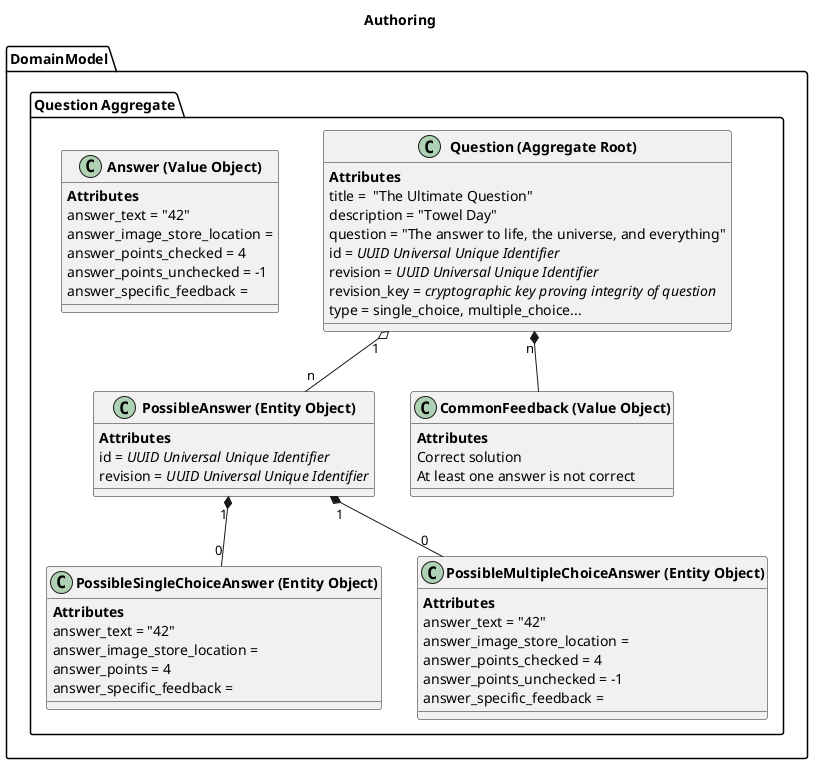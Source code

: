 @startuml
Title Authoring


package DomainModel {
package "Question Aggregate" {
	Class "**Question (Aggregate Root)**" {
		**Attributes**
		title =  "The Ultimate Question"
		description = "Towel Day"
		question = "The answer to life, the universe, and everything"
		id = //UUID Universal Unique Identifier//
		revision = //UUID Universal Unique Identifier//
		revision_key = //cryptographic key proving integrity of question//
		type = single_choice, multiple_choice...
	}

	Class "**PossibleAnswer (Entity Object)**" {
	    **Attributes**
		id = //UUID Universal Unique Identifier//
        revision = //UUID Universal Unique Identifier//
	}

	Class "**PossibleSingleChoiceAnswer (Entity Object)**" {
			**Attributes**
            answer_text = "42"
            answer_image_store_location =
            answer_points = 4
            answer_specific_feedback =
    }

	Class "**PossibleMultipleChoiceAnswer (Entity Object)**" {
    		**Attributes**
			answer_text = "42"
	        answer_image_store_location =
	        answer_points_checked = 4
	        answer_points_unchecked = -1
	        answer_specific_feedback =
    }

	Class "**Answer (Value Object)**" {
    		**Attributes**
			answer_text = "42"
	        answer_image_store_location =
	        answer_points_checked = 4
	        answer_points_unchecked = -1
	        answer_specific_feedback =
    }

    "**Question (Aggregate Root)**" "1" o-- "n" "**PossibleAnswer (Entity Object)**"
     "**PossibleAnswer (Entity Object)**" "1"*-- "0" "**PossibleSingleChoiceAnswer (Entity Object)**"
     "**PossibleAnswer (Entity Object)**" "1"*-- "0" "**PossibleMultipleChoiceAnswer (Entity Object)**"

	Class "**CommonFeedback (Value Object)**" {
		**Attributes**
    	Correct solution
    	At least one answer is not correct
    }

     "**Question (Aggregate Root)**" "n"*-- "**CommonFeedback (Value Object)**"



}

}
@enduml

